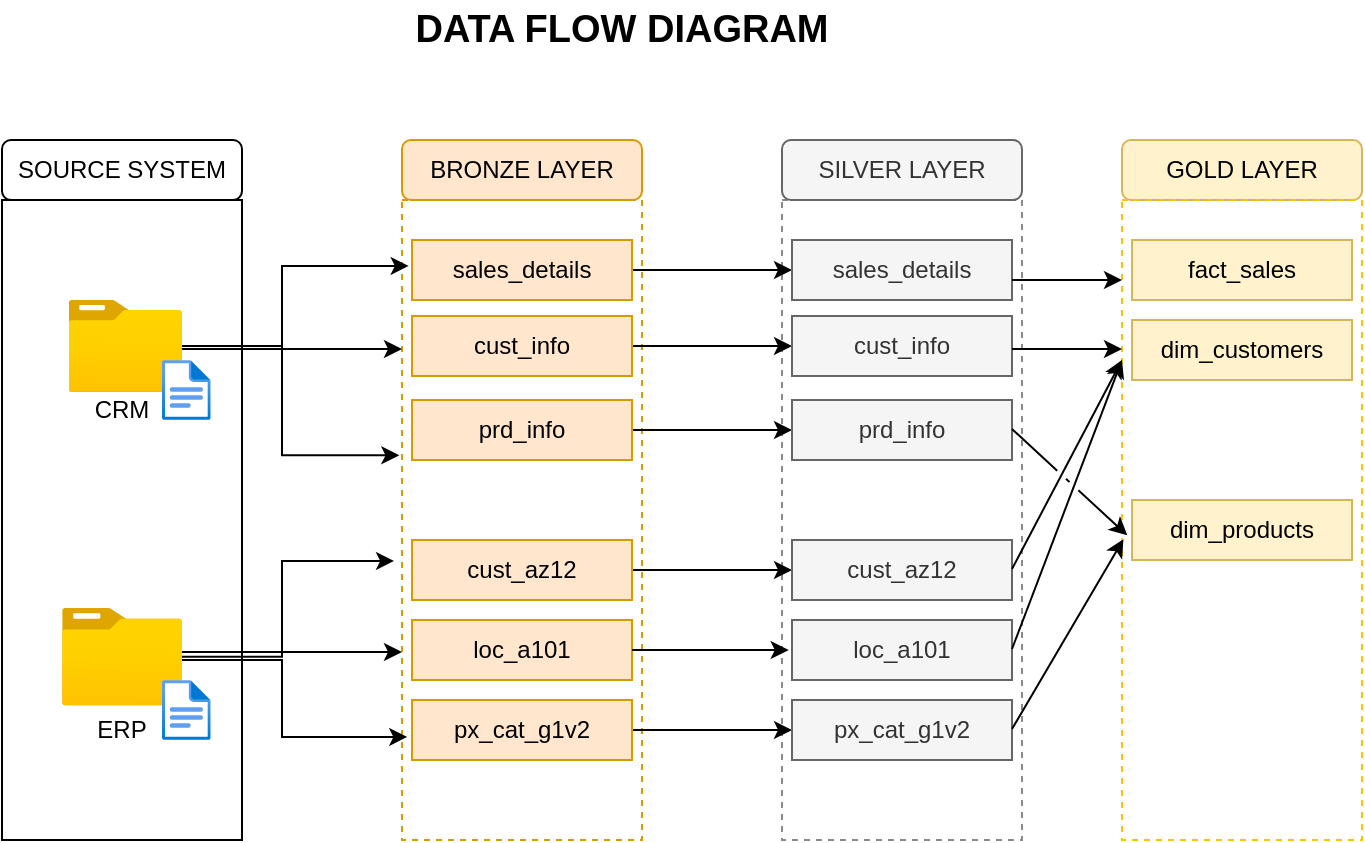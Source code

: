<mxfile version="28.0.6">
  <diagram name="Page-1" id="XgTtU-bipYdH9bKiCL_6">
    <mxGraphModel dx="772" dy="501" grid="1" gridSize="10" guides="1" tooltips="1" connect="1" arrows="1" fold="1" page="1" pageScale="1" pageWidth="850" pageHeight="1100" math="0" shadow="0">
      <root>
        <mxCell id="0" />
        <mxCell id="1" parent="0" />
        <mxCell id="QwqwHCSS0KJHq1qbMGpB-1" value="" style="rounded=0;whiteSpace=wrap;html=1;fillColor=none;" vertex="1" parent="1">
          <mxGeometry x="80" y="120" width="120" height="320" as="geometry" />
        </mxCell>
        <mxCell id="QwqwHCSS0KJHq1qbMGpB-2" value="" style="rounded=0;whiteSpace=wrap;html=1;fillColor=none;dashed=1;strokeColor=#d79b00;" vertex="1" parent="1">
          <mxGeometry x="280" y="120" width="120" height="320" as="geometry" />
        </mxCell>
        <mxCell id="QwqwHCSS0KJHq1qbMGpB-3" value="" style="rounded=0;whiteSpace=wrap;html=1;fillColor=none;dashed=1;strokeColor=#8A8A8A;" vertex="1" parent="1">
          <mxGeometry x="470" y="120" width="120" height="320" as="geometry" />
        </mxCell>
        <mxCell id="QwqwHCSS0KJHq1qbMGpB-39" style="edgeStyle=elbowEdgeStyle;rounded=0;orthogonalLoop=1;jettySize=auto;elbow=vertical;html=1;entryX=0;entryY=0.25;entryDx=0;entryDy=0;" edge="1" parent="1">
          <mxGeometry relative="1" as="geometry">
            <mxPoint x="170.0" y="194.5" as="sourcePoint" />
            <mxPoint x="280" y="194.5" as="targetPoint" />
            <Array as="points">
              <mxPoint x="210" y="194.5" />
              <mxPoint x="250" y="194.5" />
            </Array>
          </mxGeometry>
        </mxCell>
        <mxCell id="QwqwHCSS0KJHq1qbMGpB-5" value="" style="image;aspect=fixed;html=1;points=[];align=center;fontSize=12;image=img/lib/azure2/general/Folder_Blank.svg;" vertex="1" parent="1">
          <mxGeometry x="113.32" y="170" width="56.68" height="46" as="geometry" />
        </mxCell>
        <mxCell id="QwqwHCSS0KJHq1qbMGpB-6" value="" style="image;aspect=fixed;html=1;points=[];align=center;fontSize=12;image=img/lib/azure2/general/Folder_Blank.svg;" vertex="1" parent="1">
          <mxGeometry x="110" y="324" width="60" height="48.69" as="geometry" />
        </mxCell>
        <mxCell id="QwqwHCSS0KJHq1qbMGpB-7" value="" style="image;aspect=fixed;html=1;points=[];align=center;fontSize=12;image=img/lib/azure2/general/File.svg;" vertex="1" parent="1">
          <mxGeometry x="160" y="200" width="24.35" height="30" as="geometry" />
        </mxCell>
        <mxCell id="QwqwHCSS0KJHq1qbMGpB-8" value="" style="image;aspect=fixed;html=1;points=[];align=center;fontSize=12;image=img/lib/azure2/general/File.svg;" vertex="1" parent="1">
          <mxGeometry x="160" y="360" width="24.35" height="30" as="geometry" />
        </mxCell>
        <mxCell id="QwqwHCSS0KJHq1qbMGpB-9" value="CRM" style="text;html=1;align=center;verticalAlign=middle;whiteSpace=wrap;rounded=0;" vertex="1" parent="1">
          <mxGeometry x="110" y="210" width="60" height="30" as="geometry" />
        </mxCell>
        <mxCell id="QwqwHCSS0KJHq1qbMGpB-10" value="ERP" style="text;html=1;align=center;verticalAlign=middle;whiteSpace=wrap;rounded=0;" vertex="1" parent="1">
          <mxGeometry x="110" y="370" width="60" height="30" as="geometry" />
        </mxCell>
        <mxCell id="QwqwHCSS0KJHq1qbMGpB-111" style="edgeStyle=elbowEdgeStyle;rounded=0;orthogonalLoop=1;jettySize=auto;elbow=vertical;html=1;entryX=0;entryY=0.5;entryDx=0;entryDy=0;" edge="1" parent="1" source="QwqwHCSS0KJHq1qbMGpB-12" target="QwqwHCSS0KJHq1qbMGpB-65">
          <mxGeometry relative="1" as="geometry" />
        </mxCell>
        <mxCell id="QwqwHCSS0KJHq1qbMGpB-12" value="cust_info" style="text;html=1;align=center;verticalAlign=middle;whiteSpace=wrap;rounded=0;fillColor=#ffe6cc;strokeColor=#d79b00;" vertex="1" parent="1">
          <mxGeometry x="285" y="178" width="110" height="30" as="geometry" />
        </mxCell>
        <mxCell id="QwqwHCSS0KJHq1qbMGpB-112" style="edgeStyle=elbowEdgeStyle;rounded=0;orthogonalLoop=1;jettySize=auto;elbow=vertical;html=1;entryX=0;entryY=0.5;entryDx=0;entryDy=0;" edge="1" parent="1" source="QwqwHCSS0KJHq1qbMGpB-13" target="QwqwHCSS0KJHq1qbMGpB-66">
          <mxGeometry relative="1" as="geometry" />
        </mxCell>
        <mxCell id="QwqwHCSS0KJHq1qbMGpB-13" value="prd_info" style="text;html=1;align=center;verticalAlign=middle;whiteSpace=wrap;rounded=0;fillColor=#ffe6cc;strokeColor=#d79b00;" vertex="1" parent="1">
          <mxGeometry x="285" y="220" width="110" height="30" as="geometry" />
        </mxCell>
        <mxCell id="QwqwHCSS0KJHq1qbMGpB-110" style="edgeStyle=elbowEdgeStyle;rounded=0;orthogonalLoop=1;jettySize=auto;elbow=vertical;html=1;entryX=0;entryY=0.5;entryDx=0;entryDy=0;" edge="1" parent="1" source="QwqwHCSS0KJHq1qbMGpB-14" target="QwqwHCSS0KJHq1qbMGpB-67">
          <mxGeometry relative="1" as="geometry" />
        </mxCell>
        <mxCell id="QwqwHCSS0KJHq1qbMGpB-14" value="sales_details" style="text;html=1;align=center;verticalAlign=middle;whiteSpace=wrap;rounded=0;fillColor=#ffe6cc;strokeColor=#d79b00;" vertex="1" parent="1">
          <mxGeometry x="285" y="140" width="110" height="30" as="geometry" />
        </mxCell>
        <mxCell id="QwqwHCSS0KJHq1qbMGpB-43" style="edgeStyle=elbowEdgeStyle;rounded=0;orthogonalLoop=1;jettySize=auto;elbow=horizontal;html=1;entryX=0.028;entryY=0.103;entryDx=0;entryDy=0;entryPerimeter=0;" edge="1" parent="1" source="QwqwHCSS0KJHq1qbMGpB-5" target="QwqwHCSS0KJHq1qbMGpB-2">
          <mxGeometry relative="1" as="geometry">
            <Array as="points">
              <mxPoint x="220" y="160" />
            </Array>
          </mxGeometry>
        </mxCell>
        <mxCell id="QwqwHCSS0KJHq1qbMGpB-45" style="edgeStyle=elbowEdgeStyle;rounded=0;orthogonalLoop=1;jettySize=auto;elbow=horizontal;html=1;entryX=-0.011;entryY=0.399;entryDx=0;entryDy=0;entryPerimeter=0;" edge="1" parent="1" source="QwqwHCSS0KJHq1qbMGpB-5" target="QwqwHCSS0KJHq1qbMGpB-2">
          <mxGeometry relative="1" as="geometry">
            <Array as="points">
              <mxPoint x="220" y="230" />
            </Array>
          </mxGeometry>
        </mxCell>
        <mxCell id="QwqwHCSS0KJHq1qbMGpB-78" style="edgeStyle=elbowEdgeStyle;rounded=0;orthogonalLoop=1;jettySize=auto;elbow=vertical;html=1;" edge="1" parent="1" source="QwqwHCSS0KJHq1qbMGpB-46" target="QwqwHCSS0KJHq1qbMGpB-68">
          <mxGeometry relative="1" as="geometry" />
        </mxCell>
        <mxCell id="QwqwHCSS0KJHq1qbMGpB-46" value="cust_az12" style="text;html=1;align=center;verticalAlign=middle;whiteSpace=wrap;rounded=0;fillColor=#ffe6cc;strokeColor=#d79b00;" vertex="1" parent="1">
          <mxGeometry x="285" y="290" width="110" height="30" as="geometry" />
        </mxCell>
        <mxCell id="QwqwHCSS0KJHq1qbMGpB-47" value="loc_a101" style="text;html=1;align=center;verticalAlign=middle;whiteSpace=wrap;rounded=0;fillColor=#ffe6cc;strokeColor=#d79b00;" vertex="1" parent="1">
          <mxGeometry x="285" y="330" width="110" height="30" as="geometry" />
        </mxCell>
        <mxCell id="QwqwHCSS0KJHq1qbMGpB-80" style="edgeStyle=elbowEdgeStyle;rounded=0;orthogonalLoop=1;jettySize=auto;elbow=vertical;html=1;entryX=0;entryY=0.5;entryDx=0;entryDy=0;" edge="1" parent="1" source="QwqwHCSS0KJHq1qbMGpB-48" target="QwqwHCSS0KJHq1qbMGpB-70">
          <mxGeometry relative="1" as="geometry" />
        </mxCell>
        <mxCell id="QwqwHCSS0KJHq1qbMGpB-48" value="px_cat_g1v2" style="text;html=1;align=center;verticalAlign=middle;whiteSpace=wrap;rounded=0;fillColor=#ffe6cc;strokeColor=#d79b00;" vertex="1" parent="1">
          <mxGeometry x="285" y="370" width="110" height="30" as="geometry" />
        </mxCell>
        <mxCell id="QwqwHCSS0KJHq1qbMGpB-51" style="edgeStyle=elbowEdgeStyle;rounded=0;orthogonalLoop=1;jettySize=auto;elbow=horizontal;html=1;entryX=-0.033;entryY=0.564;entryDx=0;entryDy=0;entryPerimeter=0;" edge="1" parent="1" source="QwqwHCSS0KJHq1qbMGpB-6" target="QwqwHCSS0KJHq1qbMGpB-2">
          <mxGeometry relative="1" as="geometry">
            <Array as="points">
              <mxPoint x="220" y="320" />
            </Array>
          </mxGeometry>
        </mxCell>
        <mxCell id="QwqwHCSS0KJHq1qbMGpB-54" style="edgeStyle=elbowEdgeStyle;rounded=0;orthogonalLoop=1;jettySize=auto;elbow=horizontal;html=1;entryX=0.022;entryY=0.839;entryDx=0;entryDy=0;entryPerimeter=0;" edge="1" parent="1" source="QwqwHCSS0KJHq1qbMGpB-6" target="QwqwHCSS0KJHq1qbMGpB-2">
          <mxGeometry relative="1" as="geometry">
            <Array as="points">
              <mxPoint x="220" y="350" />
            </Array>
          </mxGeometry>
        </mxCell>
        <mxCell id="QwqwHCSS0KJHq1qbMGpB-55" style="edgeStyle=elbowEdgeStyle;rounded=0;orthogonalLoop=1;jettySize=auto;elbow=vertical;html=1;entryX=0;entryY=0.707;entryDx=0;entryDy=0;entryPerimeter=0;" edge="1" parent="1" source="QwqwHCSS0KJHq1qbMGpB-6" target="QwqwHCSS0KJHq1qbMGpB-2">
          <mxGeometry relative="1" as="geometry" />
        </mxCell>
        <mxCell id="QwqwHCSS0KJHq1qbMGpB-56" value="SOURCE SYSTEM" style="rounded=1;whiteSpace=wrap;html=1;" vertex="1" parent="1">
          <mxGeometry x="80" y="90" width="120" height="30" as="geometry" />
        </mxCell>
        <mxCell id="QwqwHCSS0KJHq1qbMGpB-58" value="BRONZE LAYER" style="rounded=1;whiteSpace=wrap;html=1;fillColor=#ffe6cc;strokeColor=#d79b00;" vertex="1" parent="1">
          <mxGeometry x="280" y="90" width="120" height="30" as="geometry" />
        </mxCell>
        <mxCell id="QwqwHCSS0KJHq1qbMGpB-65" value="cust_info" style="text;html=1;align=center;verticalAlign=middle;whiteSpace=wrap;rounded=0;fillColor=#f5f5f5;strokeColor=#666666;fontColor=#333333;" vertex="1" parent="1">
          <mxGeometry x="475" y="178" width="110" height="30" as="geometry" />
        </mxCell>
        <mxCell id="QwqwHCSS0KJHq1qbMGpB-66" value="prd_info" style="text;html=1;align=center;verticalAlign=middle;whiteSpace=wrap;rounded=0;fillColor=#f5f5f5;strokeColor=#666666;fontColor=#333333;" vertex="1" parent="1">
          <mxGeometry x="475" y="220" width="110" height="30" as="geometry" />
        </mxCell>
        <mxCell id="QwqwHCSS0KJHq1qbMGpB-67" value="sales_details" style="text;html=1;align=center;verticalAlign=middle;whiteSpace=wrap;rounded=0;fillColor=#f5f5f5;strokeColor=#666666;fontColor=#333333;" vertex="1" parent="1">
          <mxGeometry x="475" y="140" width="110" height="30" as="geometry" />
        </mxCell>
        <mxCell id="QwqwHCSS0KJHq1qbMGpB-68" value="cust_az12" style="text;html=1;align=center;verticalAlign=middle;whiteSpace=wrap;rounded=0;fillColor=#f5f5f5;strokeColor=#666666;fontColor=#333333;" vertex="1" parent="1">
          <mxGeometry x="475" y="290" width="110" height="30" as="geometry" />
        </mxCell>
        <mxCell id="QwqwHCSS0KJHq1qbMGpB-69" value="loc_a101" style="text;html=1;align=center;verticalAlign=middle;whiteSpace=wrap;rounded=0;fillColor=#f5f5f5;strokeColor=#666666;fontColor=#333333;" vertex="1" parent="1">
          <mxGeometry x="475" y="330" width="110" height="30" as="geometry" />
        </mxCell>
        <mxCell id="QwqwHCSS0KJHq1qbMGpB-70" value="px_cat_g1v2" style="text;html=1;align=center;verticalAlign=middle;whiteSpace=wrap;rounded=0;fillColor=#f5f5f5;strokeColor=#666666;fontColor=#333333;" vertex="1" parent="1">
          <mxGeometry x="475" y="370" width="110" height="30" as="geometry" />
        </mxCell>
        <mxCell id="QwqwHCSS0KJHq1qbMGpB-71" value="SILVER LAYER" style="rounded=1;whiteSpace=wrap;html=1;fillColor=#f5f5f5;fontColor=#333333;strokeColor=#666666;" vertex="1" parent="1">
          <mxGeometry x="470" y="90" width="120" height="30" as="geometry" />
        </mxCell>
        <mxCell id="QwqwHCSS0KJHq1qbMGpB-79" style="edgeStyle=elbowEdgeStyle;rounded=0;orthogonalLoop=1;jettySize=auto;elbow=vertical;html=1;entryX=0.028;entryY=0.703;entryDx=0;entryDy=0;entryPerimeter=0;" edge="1" parent="1" source="QwqwHCSS0KJHq1qbMGpB-47">
          <mxGeometry relative="1" as="geometry">
            <mxPoint x="473.36" y="344.96" as="targetPoint" />
          </mxGeometry>
        </mxCell>
        <mxCell id="QwqwHCSS0KJHq1qbMGpB-81" value="&lt;b&gt;&lt;font style=&quot;font-size: 19px;&quot;&gt;DATA FLOW DIAGRAM&lt;/font&gt;&lt;/b&gt;" style="text;html=1;align=center;verticalAlign=middle;whiteSpace=wrap;rounded=0;" vertex="1" parent="1">
          <mxGeometry x="90" y="20" width="600" height="30" as="geometry" />
        </mxCell>
        <mxCell id="QwqwHCSS0KJHq1qbMGpB-82" value="GOLD LAYER" style="rounded=1;whiteSpace=wrap;html=1;fillColor=#fff2cc;strokeColor=#d6b656;" vertex="1" parent="1">
          <mxGeometry x="640" y="90" width="120" height="30" as="geometry" />
        </mxCell>
        <mxCell id="QwqwHCSS0KJHq1qbMGpB-106" value="" style="rounded=0;whiteSpace=wrap;html=1;fillColor=none;dashed=1;strokeColor=light-dark(#fac400, #767676);" vertex="1" parent="1">
          <mxGeometry x="640" y="120" width="120" height="320" as="geometry" />
        </mxCell>
        <mxCell id="QwqwHCSS0KJHq1qbMGpB-107" value="fact_sales" style="text;html=1;align=center;verticalAlign=middle;whiteSpace=wrap;rounded=0;fillColor=#fff2cc;strokeColor=#d6b656;" vertex="1" parent="1">
          <mxGeometry x="645" y="140" width="110" height="30" as="geometry" />
        </mxCell>
        <mxCell id="QwqwHCSS0KJHq1qbMGpB-108" value="dim_customers" style="text;html=1;align=center;verticalAlign=middle;whiteSpace=wrap;rounded=0;fillColor=#fff2cc;strokeColor=#d6b656;" vertex="1" parent="1">
          <mxGeometry x="645" y="180" width="110" height="30" as="geometry" />
        </mxCell>
        <mxCell id="QwqwHCSS0KJHq1qbMGpB-109" value="dim_products" style="text;html=1;align=center;verticalAlign=middle;whiteSpace=wrap;rounded=0;fillColor=#fff2cc;strokeColor=#d6b656;" vertex="1" parent="1">
          <mxGeometry x="645" y="270" width="110" height="30" as="geometry" />
        </mxCell>
        <mxCell id="QwqwHCSS0KJHq1qbMGpB-120" value="" style="endArrow=classic;html=1;rounded=0;elbow=vertical;jumpStyle=gap;" edge="1" parent="1">
          <mxGeometry width="50" height="50" relative="1" as="geometry">
            <mxPoint x="585" y="160" as="sourcePoint" />
            <mxPoint x="640" y="160" as="targetPoint" />
          </mxGeometry>
        </mxCell>
        <mxCell id="QwqwHCSS0KJHq1qbMGpB-121" value="" style="endArrow=classic;html=1;rounded=0;elbow=vertical;jumpStyle=gap;" edge="1" parent="1">
          <mxGeometry width="50" height="50" relative="1" as="geometry">
            <mxPoint x="585" y="194.5" as="sourcePoint" />
            <mxPoint x="640" y="194.5" as="targetPoint" />
          </mxGeometry>
        </mxCell>
        <mxCell id="QwqwHCSS0KJHq1qbMGpB-122" value="" style="endArrow=classic;html=1;rounded=0;elbow=vertical;entryX=0;entryY=0.25;entryDx=0;entryDy=0;jumpStyle=gap;" edge="1" parent="1" target="QwqwHCSS0KJHq1qbMGpB-106">
          <mxGeometry width="50" height="50" relative="1" as="geometry">
            <mxPoint x="585" y="304.5" as="sourcePoint" />
            <mxPoint x="640" y="304.5" as="targetPoint" />
          </mxGeometry>
        </mxCell>
        <mxCell id="QwqwHCSS0KJHq1qbMGpB-123" value="" style="endArrow=classic;html=1;rounded=0;elbow=vertical;entryX=0;entryY=0.25;entryDx=0;entryDy=0;jumpStyle=gap;" edge="1" parent="1" target="QwqwHCSS0KJHq1qbMGpB-106">
          <mxGeometry width="50" height="50" relative="1" as="geometry">
            <mxPoint x="585" y="344.5" as="sourcePoint" />
            <mxPoint x="640" y="240" as="targetPoint" />
          </mxGeometry>
        </mxCell>
        <mxCell id="QwqwHCSS0KJHq1qbMGpB-124" value="" style="endArrow=classic;html=1;rounded=0;elbow=vertical;entryX=0.006;entryY=0.53;entryDx=0;entryDy=0;entryPerimeter=0;jumpStyle=gap;" edge="1" parent="1" target="QwqwHCSS0KJHq1qbMGpB-106">
          <mxGeometry width="50" height="50" relative="1" as="geometry">
            <mxPoint x="585" y="384.5" as="sourcePoint" />
            <mxPoint x="640" y="240" as="targetPoint" />
          </mxGeometry>
        </mxCell>
        <mxCell id="QwqwHCSS0KJHq1qbMGpB-125" value="" style="endArrow=classic;html=1;rounded=0;elbow=vertical;entryX=0.022;entryY=0.524;entryDx=0;entryDy=0;entryPerimeter=0;jumpStyle=gap;" edge="1" parent="1" target="QwqwHCSS0KJHq1qbMGpB-106">
          <mxGeometry width="50" height="50" relative="1" as="geometry">
            <mxPoint x="585" y="234.5" as="sourcePoint" />
            <mxPoint x="641" y="140" as="targetPoint" />
          </mxGeometry>
        </mxCell>
      </root>
    </mxGraphModel>
  </diagram>
</mxfile>
